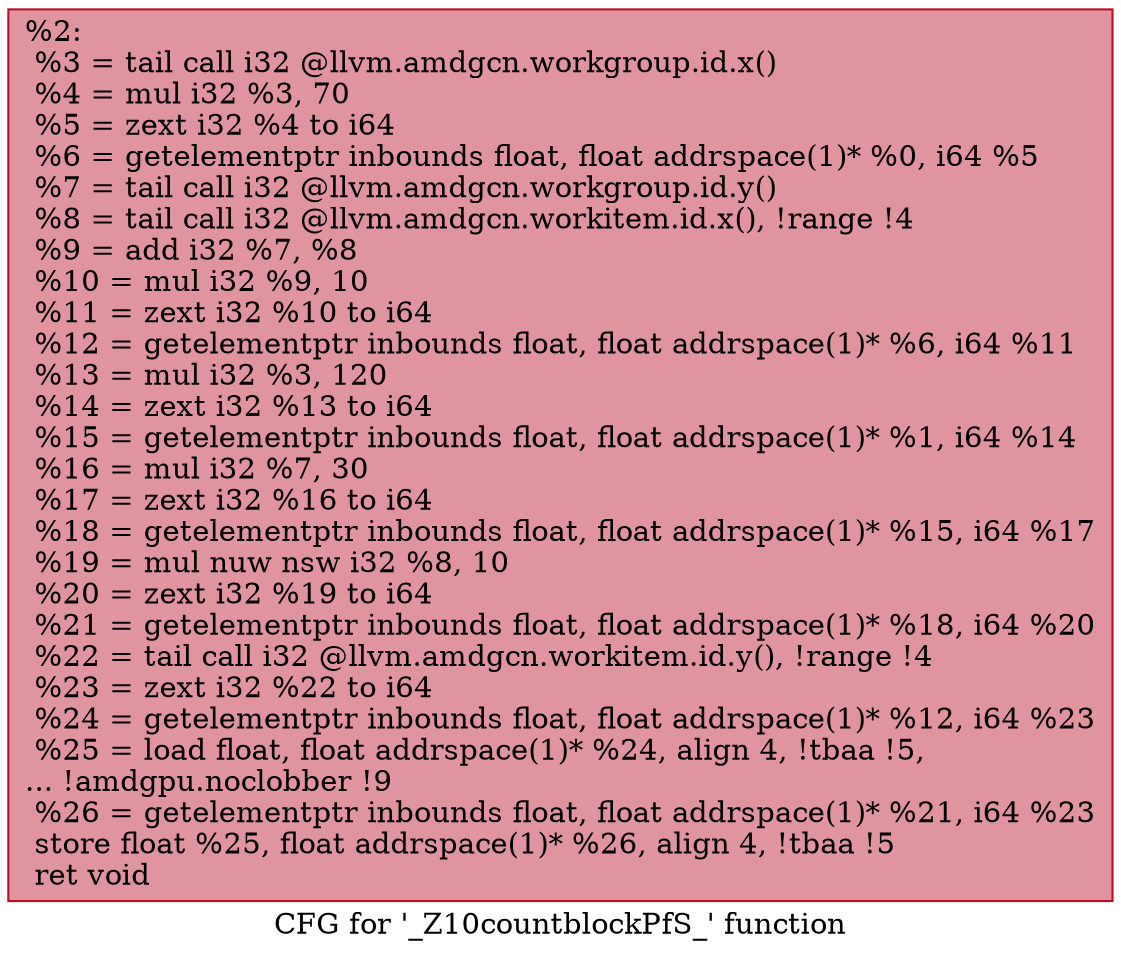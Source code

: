 digraph "CFG for '_Z10countblockPfS_' function" {
	label="CFG for '_Z10countblockPfS_' function";

	Node0x502c090 [shape=record,color="#b70d28ff", style=filled, fillcolor="#b70d2870",label="{%2:\l  %3 = tail call i32 @llvm.amdgcn.workgroup.id.x()\l  %4 = mul i32 %3, 70\l  %5 = zext i32 %4 to i64\l  %6 = getelementptr inbounds float, float addrspace(1)* %0, i64 %5\l  %7 = tail call i32 @llvm.amdgcn.workgroup.id.y()\l  %8 = tail call i32 @llvm.amdgcn.workitem.id.x(), !range !4\l  %9 = add i32 %7, %8\l  %10 = mul i32 %9, 10\l  %11 = zext i32 %10 to i64\l  %12 = getelementptr inbounds float, float addrspace(1)* %6, i64 %11\l  %13 = mul i32 %3, 120\l  %14 = zext i32 %13 to i64\l  %15 = getelementptr inbounds float, float addrspace(1)* %1, i64 %14\l  %16 = mul i32 %7, 30\l  %17 = zext i32 %16 to i64\l  %18 = getelementptr inbounds float, float addrspace(1)* %15, i64 %17\l  %19 = mul nuw nsw i32 %8, 10\l  %20 = zext i32 %19 to i64\l  %21 = getelementptr inbounds float, float addrspace(1)* %18, i64 %20\l  %22 = tail call i32 @llvm.amdgcn.workitem.id.y(), !range !4\l  %23 = zext i32 %22 to i64\l  %24 = getelementptr inbounds float, float addrspace(1)* %12, i64 %23\l  %25 = load float, float addrspace(1)* %24, align 4, !tbaa !5,\l... !amdgpu.noclobber !9\l  %26 = getelementptr inbounds float, float addrspace(1)* %21, i64 %23\l  store float %25, float addrspace(1)* %26, align 4, !tbaa !5\l  ret void\l}"];
}
